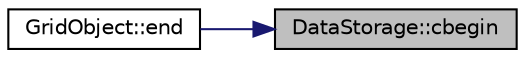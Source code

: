 digraph "DataStorage::cbegin"
{
 // LATEX_PDF_SIZE
  edge [fontname="Helvetica",fontsize="10",labelfontname="Helvetica",labelfontsize="10"];
  node [fontname="Helvetica",fontsize="10",shape=record];
  rankdir="RL";
  Node1 [label="DataStorage::cbegin",height=0.2,width=0.4,color="black", fillcolor="grey75", style="filled", fontcolor="black",tooltip=" "];
  Node1 -> Node2 [dir="back",color="midnightblue",fontsize="10",style="solid"];
  Node2 [label="GridObject::end",height=0.2,width=0.4,color="black", fillcolor="white", style="filled",URL="$class_grid_object.html#aff67be3ae3656e1a7ee4e106197322a9",tooltip=" "];
}
